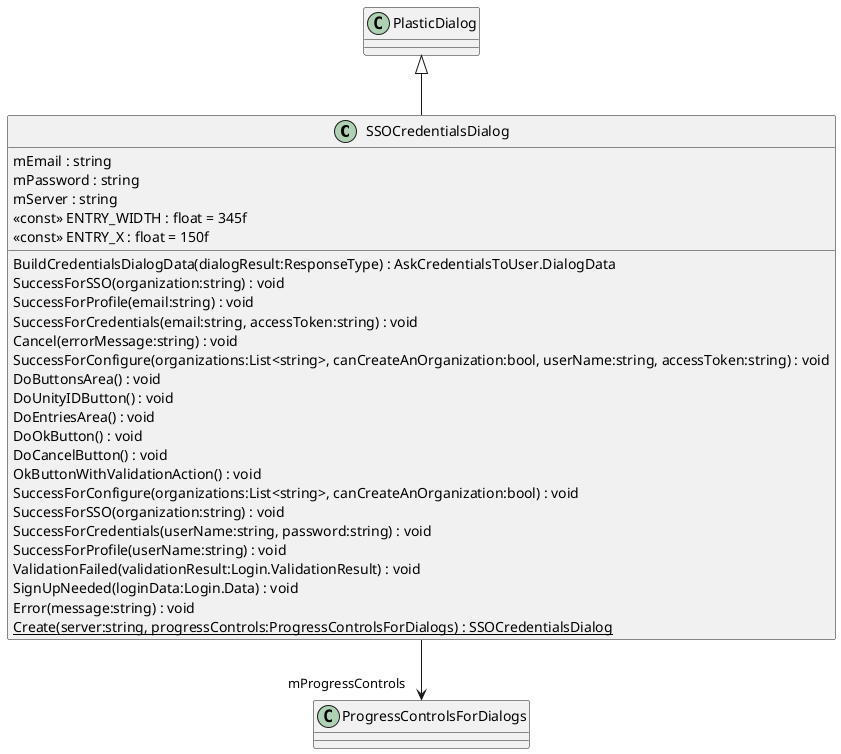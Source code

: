 @startuml
class SSOCredentialsDialog {
    BuildCredentialsDialogData(dialogResult:ResponseType) : AskCredentialsToUser.DialogData
    SuccessForSSO(organization:string) : void
    SuccessForProfile(email:string) : void
    SuccessForCredentials(email:string, accessToken:string) : void
    Cancel(errorMessage:string) : void
    SuccessForConfigure(organizations:List<string>, canCreateAnOrganization:bool, userName:string, accessToken:string) : void
    DoButtonsArea() : void
    DoUnityIDButton() : void
    DoEntriesArea() : void
    DoOkButton() : void
    DoCancelButton() : void
    OkButtonWithValidationAction() : void
    SuccessForConfigure(organizations:List<string>, canCreateAnOrganization:bool) : void
    SuccessForSSO(organization:string) : void
    SuccessForCredentials(userName:string, password:string) : void
    SuccessForProfile(userName:string) : void
    ValidationFailed(validationResult:Login.ValidationResult) : void
    SignUpNeeded(loginData:Login.Data) : void
    Error(message:string) : void
    {static} Create(server:string, progressControls:ProgressControlsForDialogs) : SSOCredentialsDialog
    mEmail : string
    mPassword : string
    mServer : string
    <<const>> ENTRY_WIDTH : float = 345f
    <<const>> ENTRY_X : float = 150f
}
PlasticDialog <|-- SSOCredentialsDialog
SSOCredentialsDialog --> "mProgressControls" ProgressControlsForDialogs
@enduml
